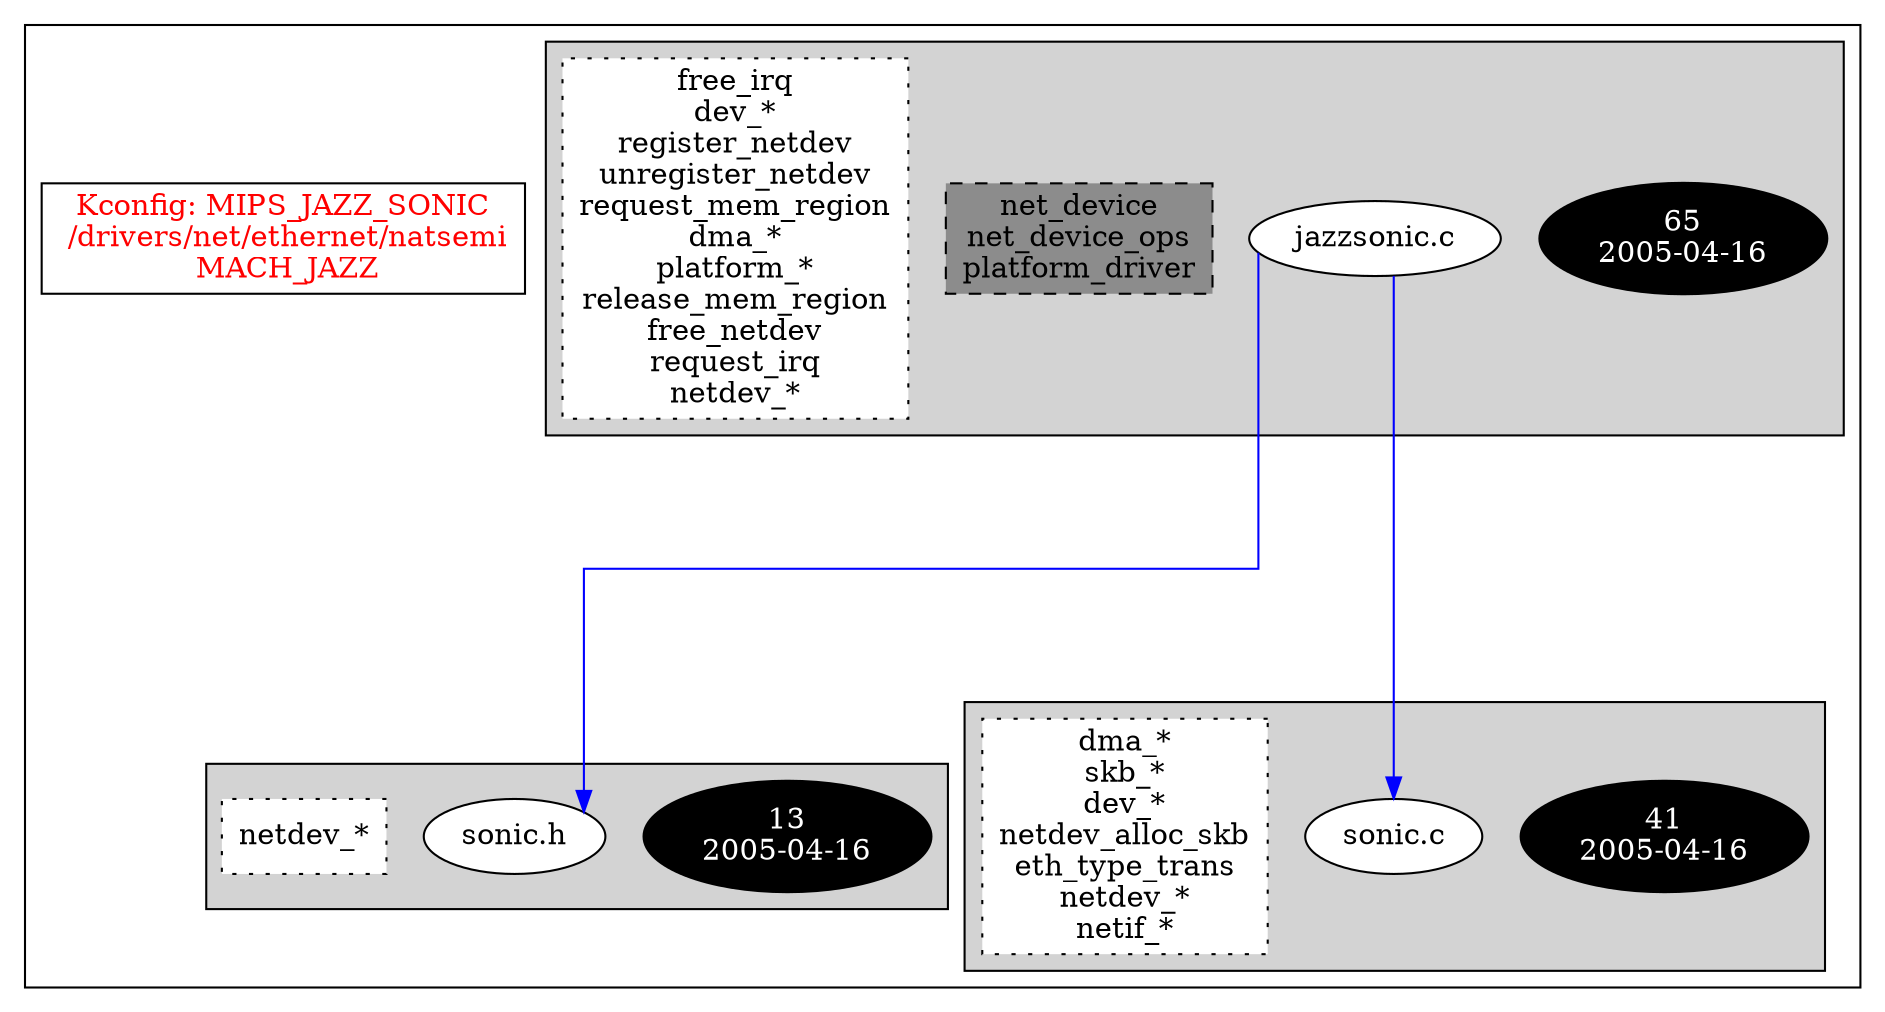 digraph Driver {
	ranksep=2;
	splines=ortho;
	//Symbol: MIPS_JAZZ_SONIC
	subgraph "cluster_MIPS_JAZZ_SONIC"{
		subgraph "cluster_jazzsonic.c" {
			style=filled
			"commit_jazzsonic.c" [style=filled, fillcolor=black, fontcolor=white, label="65\n2005-04-16"];
			"jazzsonic.c" [style=filled, fillcolor=white, fontcolor=black, label="jazzsonic.c\n"];
			"structs-jazzsonic.c" [style="filled,dashed" shape=box, fillcolor=grey55, fontcolor=black, label="net_device\nnet_device_ops\nplatform_driver\n"];
			"funccall0-jazzsonic.c" [style="filled,dotted" shape=box, fillcolor=white, fontcolor=black, label="free_irq\ndev_*\nregister_netdev\nunregister_netdev\nrequest_mem_region\ndma_*\nplatform_*\nrelease_mem_region\nfree_netdev\nrequest_irq\nnetdev_*\n"];
		}
		subgraph "cluster_sonic.h" {
			style=filled
			"commit_sonic.h" [style=filled, fillcolor=black, fontcolor=white, label="13\n2005-04-16"];
			"sonic.h" [style=filled, fillcolor=white, fontcolor=black, label="sonic.h\n"];
			"funccall0-sonic.h" [style="filled,dotted" shape=box, fillcolor=white, fontcolor=black, label="netdev_*\n"];
		}
		subgraph "cluster_sonic.c" {
			style=filled
			"commit_sonic.c" [style=filled, fillcolor=black, fontcolor=white, label="41\n2005-04-16"];
			"sonic.c" [style=filled, fillcolor=white, fontcolor=black, label="sonic.c\n"];
			"funccall0-sonic.c" [style="filled,dotted" shape=box, fillcolor=white, fontcolor=black, label="dma_*\nskb_*\ndev_*\nnetdev_alloc_skb\neth_type_trans\nnetdev_*\nnetif_*\n"];
		}
		"K:MIPS_JAZZ_SONIC" [label="Kconfig: MIPS_JAZZ_SONIC\n /drivers/net/ethernet/natsemi\n  MACH_JAZZ ", shape=box, fontcolor=red];
	}
"jazzsonic.c" -> "sonic.h"[color=blue];
"jazzsonic.c" -> "sonic.c"[color=blue];
}
